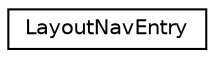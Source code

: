 digraph "Graphical Class Hierarchy"
{
 // LATEX_PDF_SIZE
  edge [fontname="Helvetica",fontsize="10",labelfontname="Helvetica",labelfontsize="10"];
  node [fontname="Helvetica",fontsize="10",shape=record];
  rankdir="LR";
  Node0 [label="LayoutNavEntry",height=0.2,width=0.4,color="black", fillcolor="white", style="filled",URL="$structLayoutNavEntry.html",tooltip="Base class for the layout of a navigation item at the top of the HTML pages."];
}
